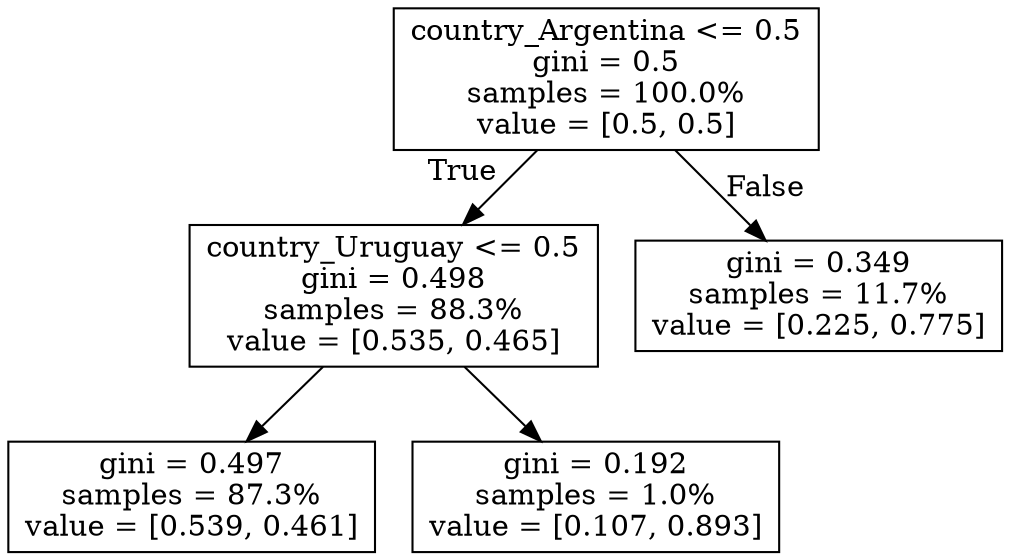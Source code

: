 digraph Tree {
node [shape=box] ;
0 [label="country_Argentina <= 0.5\ngini = 0.5\nsamples = 100.0%\nvalue = [0.5, 0.5]"] ;
1 [label="country_Uruguay <= 0.5\ngini = 0.498\nsamples = 88.3%\nvalue = [0.535, 0.465]"] ;
0 -> 1 [labeldistance=2.5, labelangle=45, headlabel="True"] ;
2 [label="gini = 0.497\nsamples = 87.3%\nvalue = [0.539, 0.461]"] ;
1 -> 2 ;
3 [label="gini = 0.192\nsamples = 1.0%\nvalue = [0.107, 0.893]"] ;
1 -> 3 ;
4 [label="gini = 0.349\nsamples = 11.7%\nvalue = [0.225, 0.775]"] ;
0 -> 4 [labeldistance=2.5, labelangle=-45, headlabel="False"] ;
}
